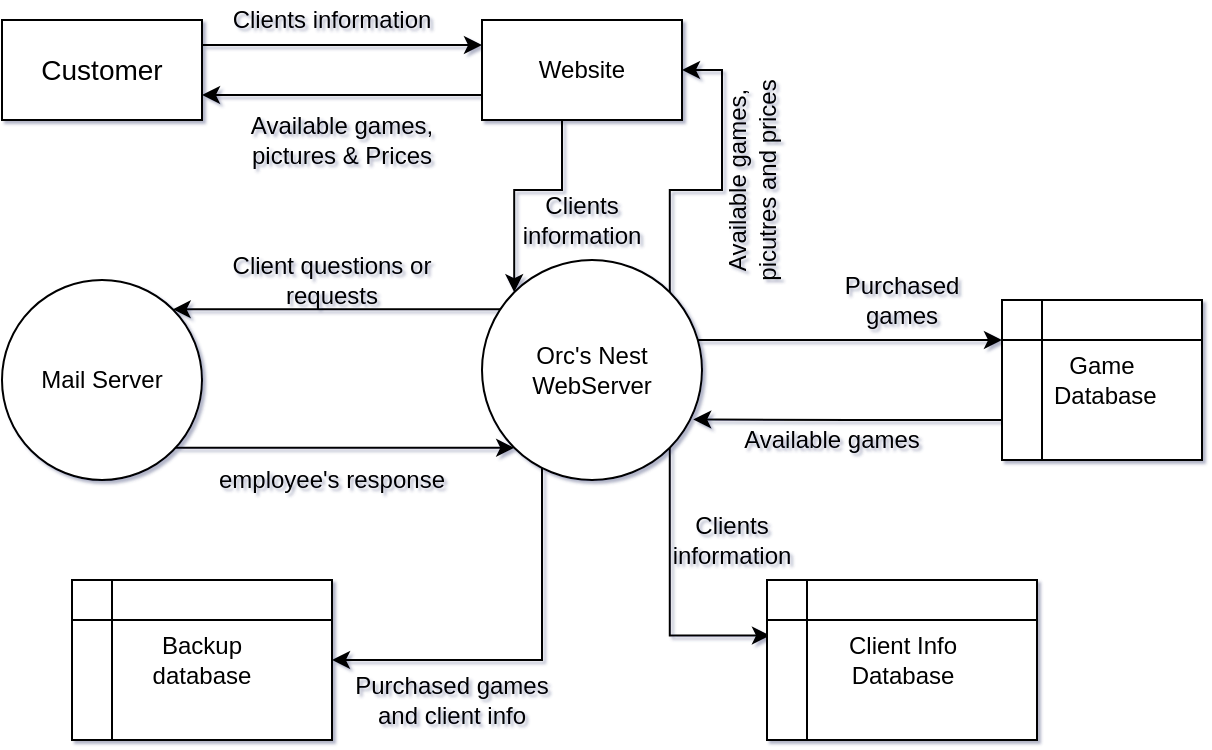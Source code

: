 <mxfile version="10.6.1" type="github"><diagram id="iLuk5O5uYk1WUARhFomK" name="Page-1"><mxGraphModel dx="996" dy="524" grid="0" gridSize="10" guides="1" tooltips="1" connect="1" arrows="1" fold="1" page="0" pageScale="1" pageWidth="850" pageHeight="1100" background="none" math="0" shadow="1"><root><mxCell id="0"/><mxCell id="1" parent="0"/><mxCell id="x8-zuvyv2b1n_IlZS4Pv-3" style="edgeStyle=orthogonalEdgeStyle;rounded=0;orthogonalLoop=1;jettySize=auto;html=1;exitX=1;exitY=0.25;exitDx=0;exitDy=0;entryX=0;entryY=0.25;entryDx=0;entryDy=0;" edge="1" parent="1" source="x8-zuvyv2b1n_IlZS4Pv-1" target="x8-zuvyv2b1n_IlZS4Pv-2"><mxGeometry relative="1" as="geometry"/></mxCell><mxCell id="x8-zuvyv2b1n_IlZS4Pv-1" value="&lt;font style=&quot;font-size: 14px&quot;&gt;Customer&lt;/font&gt;" style="rounded=0;whiteSpace=wrap;html=1;" vertex="1" parent="1"><mxGeometry x="80" y="40" width="100" height="50" as="geometry"/></mxCell><mxCell id="x8-zuvyv2b1n_IlZS4Pv-5" style="edgeStyle=orthogonalEdgeStyle;rounded=0;orthogonalLoop=1;jettySize=auto;html=1;exitX=0;exitY=0.75;exitDx=0;exitDy=0;entryX=1;entryY=0.75;entryDx=0;entryDy=0;" edge="1" parent="1" source="x8-zuvyv2b1n_IlZS4Pv-2" target="x8-zuvyv2b1n_IlZS4Pv-1"><mxGeometry relative="1" as="geometry"/></mxCell><mxCell id="x8-zuvyv2b1n_IlZS4Pv-8" style="edgeStyle=orthogonalEdgeStyle;rounded=0;orthogonalLoop=1;jettySize=auto;html=1;exitX=0.25;exitY=1;exitDx=0;exitDy=0;entryX=0;entryY=0;entryDx=0;entryDy=0;" edge="1" parent="1" source="x8-zuvyv2b1n_IlZS4Pv-2" target="x8-zuvyv2b1n_IlZS4Pv-7"><mxGeometry relative="1" as="geometry"><Array as="points"><mxPoint x="360" y="90"/><mxPoint x="360" y="125"/><mxPoint x="336" y="125"/></Array></mxGeometry></mxCell><mxCell id="x8-zuvyv2b1n_IlZS4Pv-2" value="Website" style="rounded=0;whiteSpace=wrap;html=1;" vertex="1" parent="1"><mxGeometry x="320" y="40" width="100" height="50" as="geometry"/></mxCell><mxCell id="x8-zuvyv2b1n_IlZS4Pv-4" value="Clients information" style="text;html=1;strokeColor=none;fillColor=none;align=center;verticalAlign=middle;whiteSpace=wrap;rounded=0;" vertex="1" parent="1"><mxGeometry x="190" y="30" width="110" height="20" as="geometry"/></mxCell><mxCell id="x8-zuvyv2b1n_IlZS4Pv-6" value="Available games, pictures &amp;amp; Prices&lt;br&gt;" style="text;html=1;strokeColor=none;fillColor=none;align=center;verticalAlign=middle;whiteSpace=wrap;rounded=0;" vertex="1" parent="1"><mxGeometry x="185" y="90" width="130" height="20" as="geometry"/></mxCell><mxCell id="x8-zuvyv2b1n_IlZS4Pv-10" style="edgeStyle=orthogonalEdgeStyle;rounded=0;orthogonalLoop=1;jettySize=auto;html=1;exitX=1;exitY=0;exitDx=0;exitDy=0;entryX=1;entryY=0.5;entryDx=0;entryDy=0;" edge="1" parent="1" source="x8-zuvyv2b1n_IlZS4Pv-7" target="x8-zuvyv2b1n_IlZS4Pv-2"><mxGeometry relative="1" as="geometry"/></mxCell><mxCell id="x8-zuvyv2b1n_IlZS4Pv-14" style="edgeStyle=orthogonalEdgeStyle;rounded=0;orthogonalLoop=1;jettySize=auto;html=1;exitX=1;exitY=0;exitDx=0;exitDy=0;entryX=0;entryY=0.25;entryDx=0;entryDy=0;" edge="1" parent="1" source="x8-zuvyv2b1n_IlZS4Pv-7" target="x8-zuvyv2b1n_IlZS4Pv-13"><mxGeometry relative="1" as="geometry"><mxPoint x="530" y="200" as="targetPoint"/><Array as="points"><mxPoint x="414" y="200"/></Array></mxGeometry></mxCell><mxCell id="x8-zuvyv2b1n_IlZS4Pv-19" style="edgeStyle=orthogonalEdgeStyle;rounded=0;orthogonalLoop=1;jettySize=auto;html=1;exitX=0;exitY=0;exitDx=0;exitDy=0;entryX=1;entryY=0;entryDx=0;entryDy=0;" edge="1" parent="1" source="x8-zuvyv2b1n_IlZS4Pv-7" target="x8-zuvyv2b1n_IlZS4Pv-18"><mxGeometry relative="1" as="geometry"><Array as="points"><mxPoint x="336" y="185"/></Array></mxGeometry></mxCell><mxCell id="x8-zuvyv2b1n_IlZS4Pv-27" style="edgeStyle=orthogonalEdgeStyle;rounded=0;orthogonalLoop=1;jettySize=auto;html=1;exitX=1;exitY=1;exitDx=0;exitDy=0;entryX=0.011;entryY=0.347;entryDx=0;entryDy=0;entryPerimeter=0;" edge="1" parent="1" source="x8-zuvyv2b1n_IlZS4Pv-7" target="x8-zuvyv2b1n_IlZS4Pv-25"><mxGeometry relative="1" as="geometry"><Array as="points"><mxPoint x="414" y="348"/></Array></mxGeometry></mxCell><mxCell id="x8-zuvyv2b1n_IlZS4Pv-29" style="edgeStyle=orthogonalEdgeStyle;rounded=0;orthogonalLoop=1;jettySize=auto;html=1;exitX=0;exitY=1;exitDx=0;exitDy=0;entryX=1;entryY=0.5;entryDx=0;entryDy=0;" edge="1" parent="1" source="x8-zuvyv2b1n_IlZS4Pv-7" target="x8-zuvyv2b1n_IlZS4Pv-26"><mxGeometry relative="1" as="geometry"><Array as="points"><mxPoint x="350" y="254"/><mxPoint x="350" y="360"/></Array></mxGeometry></mxCell><mxCell id="x8-zuvyv2b1n_IlZS4Pv-7" value="Orc's Nest&lt;br&gt;WebServer&lt;br&gt;" style="ellipse;whiteSpace=wrap;html=1;aspect=fixed;" vertex="1" parent="1"><mxGeometry x="320" y="160" width="110" height="110" as="geometry"/></mxCell><mxCell id="x8-zuvyv2b1n_IlZS4Pv-9" value="Clients information" style="text;html=1;strokeColor=none;fillColor=none;align=center;verticalAlign=middle;whiteSpace=wrap;rounded=0;" vertex="1" parent="1"><mxGeometry x="340" y="130" width="60" height="20" as="geometry"/></mxCell><mxCell id="x8-zuvyv2b1n_IlZS4Pv-11" value="Purchased &lt;br&gt;games" style="text;html=1;strokeColor=none;fillColor=none;align=center;verticalAlign=middle;whiteSpace=wrap;rounded=0;" vertex="1" parent="1"><mxGeometry x="480" y="170" width="100" height="20" as="geometry"/></mxCell><mxCell id="x8-zuvyv2b1n_IlZS4Pv-12" value="Available games, picutres and prices" style="text;html=1;strokeColor=none;fillColor=none;align=center;verticalAlign=middle;whiteSpace=wrap;rounded=0;rotation=-90;" vertex="1" parent="1"><mxGeometry x="400" y="110" width="110" height="20" as="geometry"/></mxCell><mxCell id="x8-zuvyv2b1n_IlZS4Pv-16" style="edgeStyle=orthogonalEdgeStyle;rounded=0;orthogonalLoop=1;jettySize=auto;html=1;exitX=0;exitY=0.75;exitDx=0;exitDy=0;entryX=0.96;entryY=0.725;entryDx=0;entryDy=0;entryPerimeter=0;" edge="1" parent="1" source="x8-zuvyv2b1n_IlZS4Pv-13" target="x8-zuvyv2b1n_IlZS4Pv-7"><mxGeometry relative="1" as="geometry"/></mxCell><mxCell id="x8-zuvyv2b1n_IlZS4Pv-13" value="Game&lt;br&gt;&amp;nbsp;Database" style="shape=internalStorage;whiteSpace=wrap;html=1;backgroundOutline=1;" vertex="1" parent="1"><mxGeometry x="580" y="180" width="100" height="80" as="geometry"/></mxCell><mxCell id="x8-zuvyv2b1n_IlZS4Pv-17" value="Available games" style="text;html=1;strokeColor=none;fillColor=none;align=center;verticalAlign=middle;whiteSpace=wrap;rounded=0;" vertex="1" parent="1"><mxGeometry x="450" y="240" width="90" height="20" as="geometry"/></mxCell><mxCell id="x8-zuvyv2b1n_IlZS4Pv-21" style="edgeStyle=orthogonalEdgeStyle;rounded=0;orthogonalLoop=1;jettySize=auto;html=1;exitX=1;exitY=1;exitDx=0;exitDy=0;entryX=0;entryY=1;entryDx=0;entryDy=0;" edge="1" parent="1" source="x8-zuvyv2b1n_IlZS4Pv-18" target="x8-zuvyv2b1n_IlZS4Pv-7"><mxGeometry relative="1" as="geometry"><Array as="points"><mxPoint x="165" y="254"/></Array></mxGeometry></mxCell><mxCell id="x8-zuvyv2b1n_IlZS4Pv-18" value="Mail Server" style="ellipse;whiteSpace=wrap;html=1;aspect=fixed;" vertex="1" parent="1"><mxGeometry x="80" y="170" width="100" height="100" as="geometry"/></mxCell><mxCell id="x8-zuvyv2b1n_IlZS4Pv-20" value="Client questions or requests" style="text;html=1;strokeColor=none;fillColor=none;align=center;verticalAlign=middle;whiteSpace=wrap;rounded=0;" vertex="1" parent="1"><mxGeometry x="170" y="160" width="150" height="20" as="geometry"/></mxCell><mxCell id="x8-zuvyv2b1n_IlZS4Pv-22" value="employee's response" style="text;html=1;strokeColor=none;fillColor=none;align=center;verticalAlign=middle;whiteSpace=wrap;rounded=0;" vertex="1" parent="1"><mxGeometry x="180" y="260" width="130" height="20" as="geometry"/></mxCell><mxCell id="x8-zuvyv2b1n_IlZS4Pv-25" value="Client Info&lt;br&gt;Database&lt;br&gt;" style="shape=internalStorage;whiteSpace=wrap;html=1;backgroundOutline=1;" vertex="1" parent="1"><mxGeometry x="462.5" y="320" width="135" height="80" as="geometry"/></mxCell><mxCell id="x8-zuvyv2b1n_IlZS4Pv-26" value="Backup&lt;br&gt;database&lt;br&gt;" style="shape=internalStorage;whiteSpace=wrap;html=1;backgroundOutline=1;" vertex="1" parent="1"><mxGeometry x="115" y="320" width="130" height="80" as="geometry"/></mxCell><mxCell id="x8-zuvyv2b1n_IlZS4Pv-28" value="Clients information" style="text;html=1;strokeColor=none;fillColor=none;align=center;verticalAlign=middle;whiteSpace=wrap;rounded=0;" vertex="1" parent="1"><mxGeometry x="410" y="290" width="70" height="20" as="geometry"/></mxCell><mxCell id="x8-zuvyv2b1n_IlZS4Pv-30" value="Purchased games and client info" style="text;html=1;strokeColor=none;fillColor=none;align=center;verticalAlign=middle;whiteSpace=wrap;rounded=0;" vertex="1" parent="1"><mxGeometry x="245" y="370" width="120" height="20" as="geometry"/></mxCell></root></mxGraphModel></diagram></mxfile>